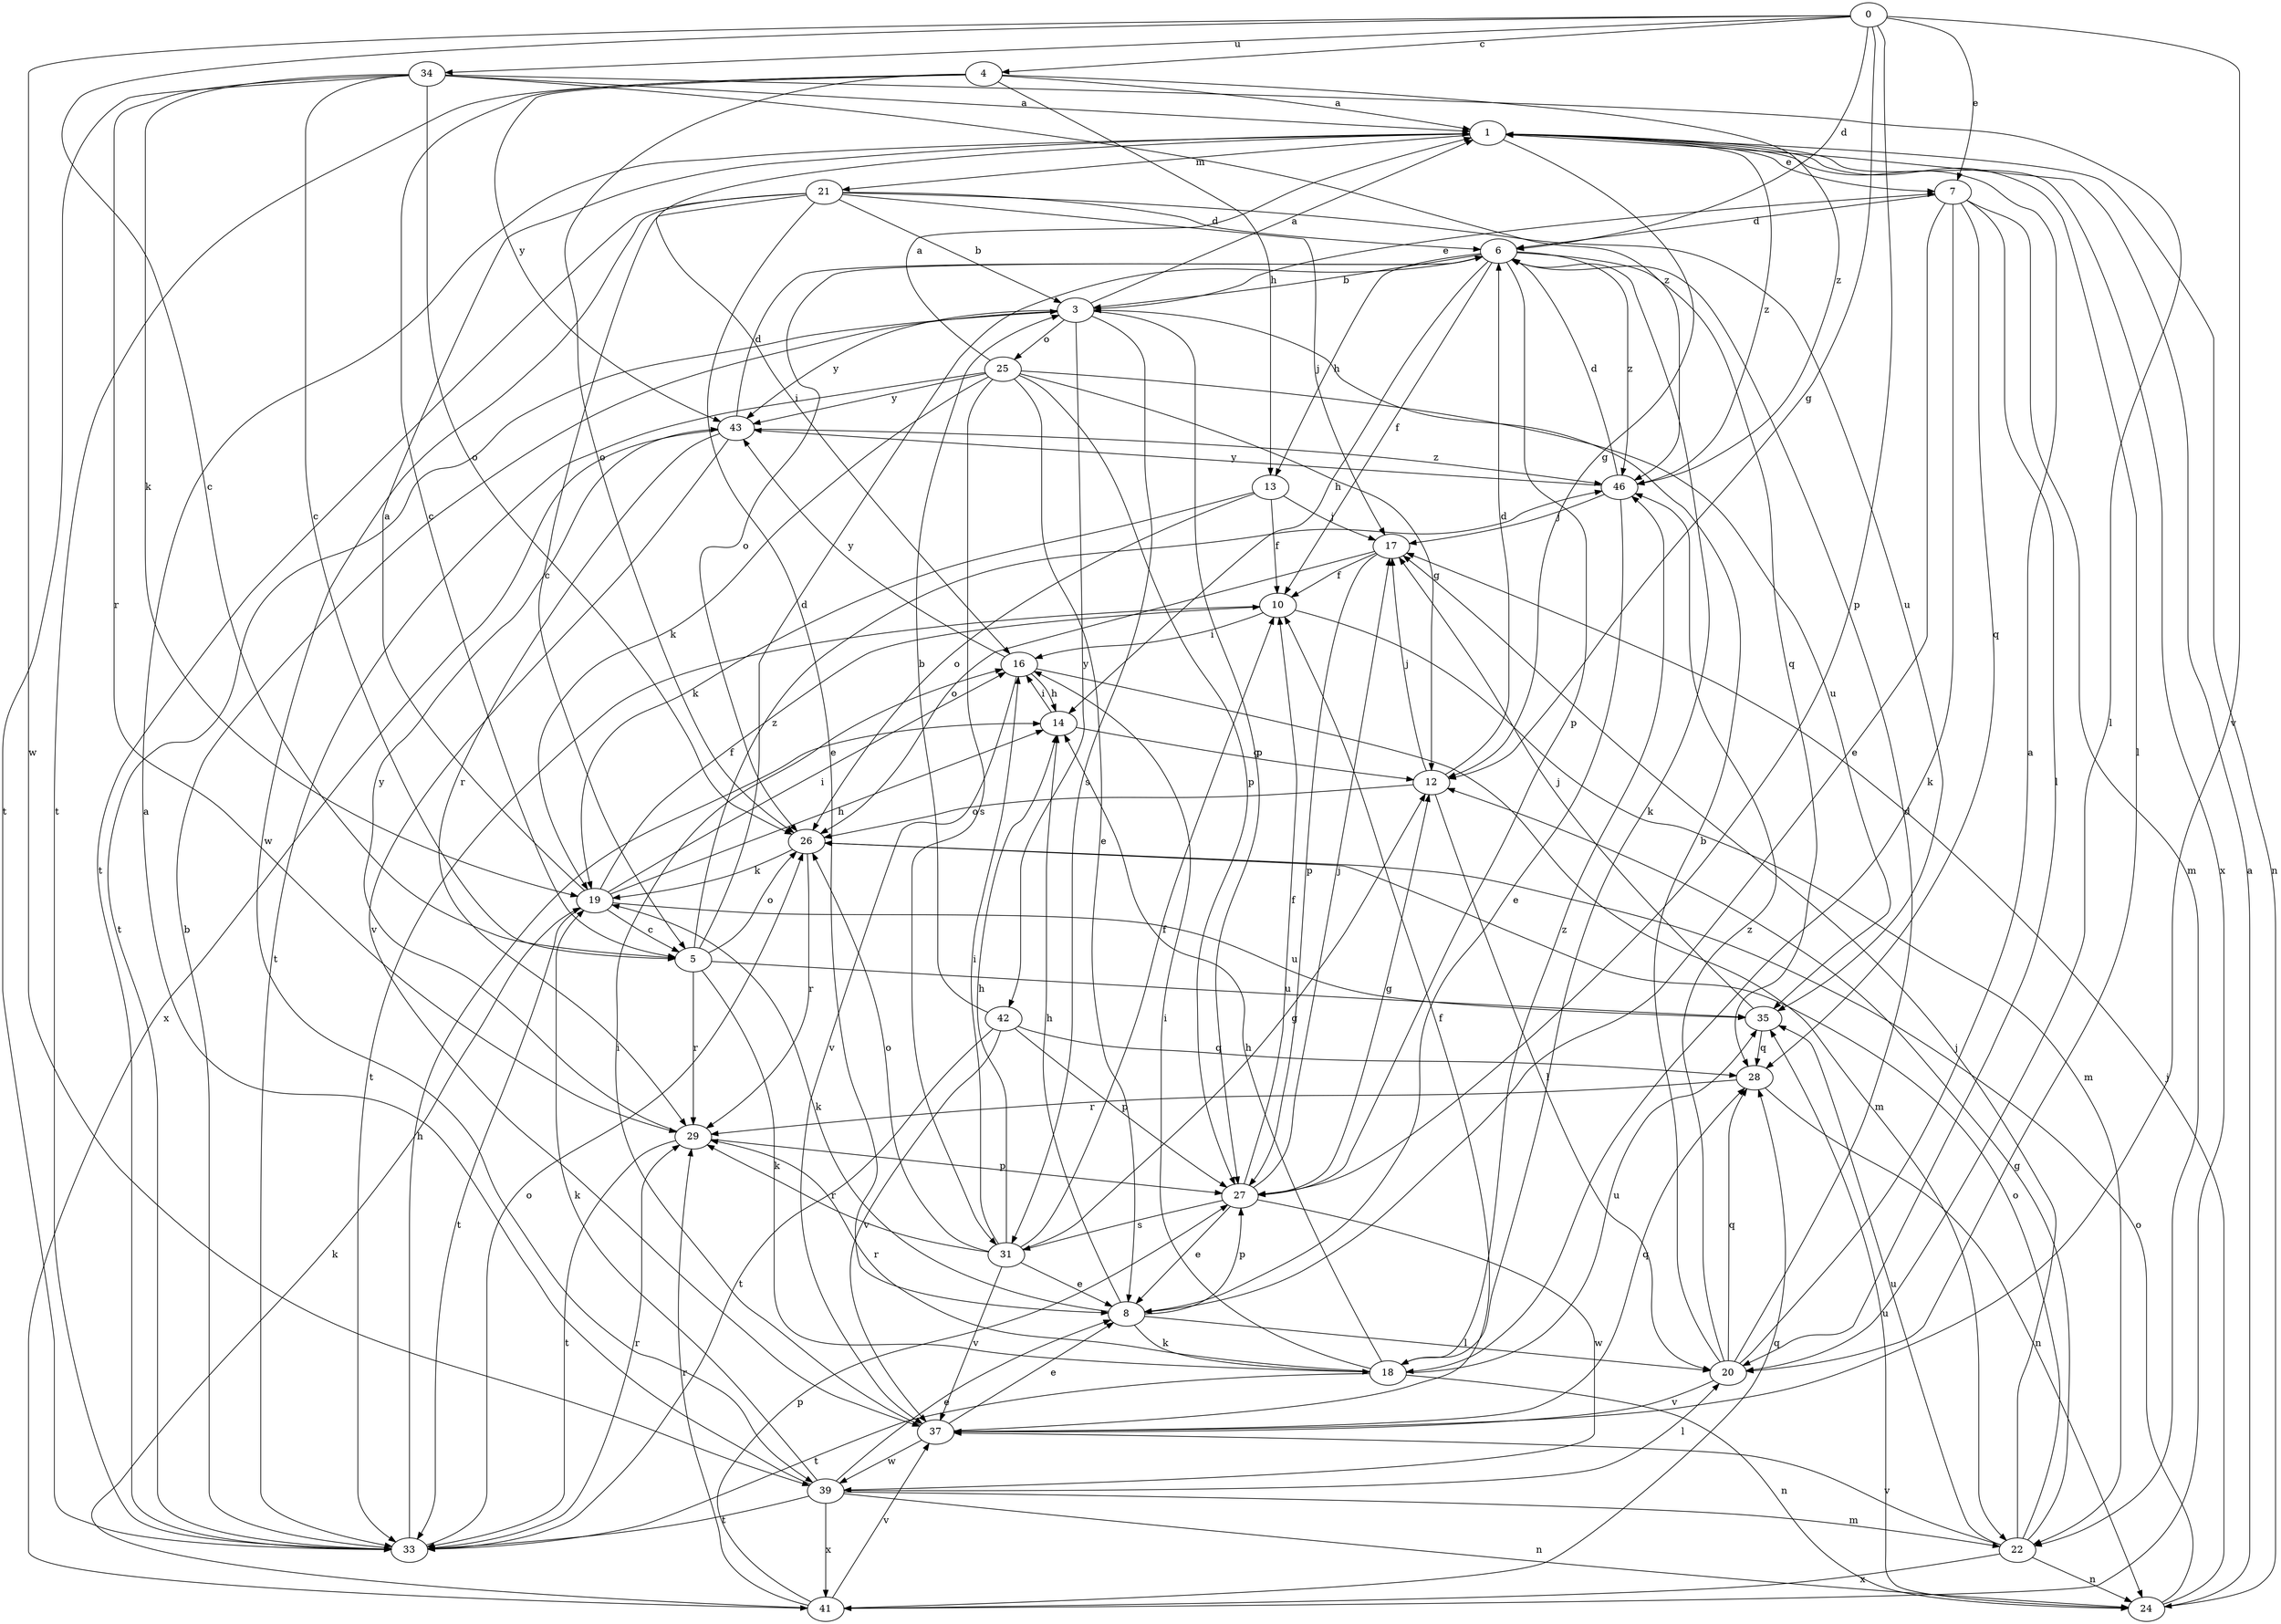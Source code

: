 strict digraph  {
0;
1;
3;
4;
5;
6;
7;
8;
10;
12;
13;
14;
16;
17;
18;
19;
20;
21;
22;
24;
25;
26;
27;
28;
29;
31;
33;
34;
35;
37;
39;
41;
42;
43;
46;
0 -> 4  [label=c];
0 -> 5  [label=c];
0 -> 6  [label=d];
0 -> 7  [label=e];
0 -> 12  [label=g];
0 -> 27  [label=p];
0 -> 34  [label=u];
0 -> 37  [label=v];
0 -> 39  [label=w];
1 -> 7  [label=e];
1 -> 12  [label=g];
1 -> 16  [label=i];
1 -> 20  [label=l];
1 -> 21  [label=m];
1 -> 24  [label=n];
1 -> 41  [label=x];
1 -> 46  [label=z];
3 -> 1  [label=a];
3 -> 7  [label=e];
3 -> 25  [label=o];
3 -> 27  [label=p];
3 -> 31  [label=s];
3 -> 33  [label=t];
3 -> 42  [label=y];
3 -> 43  [label=y];
4 -> 1  [label=a];
4 -> 5  [label=c];
4 -> 13  [label=h];
4 -> 26  [label=o];
4 -> 33  [label=t];
4 -> 43  [label=y];
4 -> 46  [label=z];
5 -> 6  [label=d];
5 -> 18  [label=k];
5 -> 26  [label=o];
5 -> 29  [label=r];
5 -> 35  [label=u];
5 -> 46  [label=z];
6 -> 3  [label=b];
6 -> 10  [label=f];
6 -> 13  [label=h];
6 -> 14  [label=h];
6 -> 18  [label=k];
6 -> 26  [label=o];
6 -> 27  [label=p];
6 -> 28  [label=q];
6 -> 46  [label=z];
7 -> 6  [label=d];
7 -> 8  [label=e];
7 -> 18  [label=k];
7 -> 20  [label=l];
7 -> 22  [label=m];
7 -> 28  [label=q];
8 -> 14  [label=h];
8 -> 18  [label=k];
8 -> 19  [label=k];
8 -> 20  [label=l];
8 -> 27  [label=p];
10 -> 16  [label=i];
10 -> 22  [label=m];
10 -> 33  [label=t];
12 -> 6  [label=d];
12 -> 17  [label=j];
12 -> 20  [label=l];
12 -> 26  [label=o];
13 -> 10  [label=f];
13 -> 17  [label=j];
13 -> 19  [label=k];
13 -> 26  [label=o];
14 -> 12  [label=g];
14 -> 16  [label=i];
16 -> 14  [label=h];
16 -> 22  [label=m];
16 -> 37  [label=v];
16 -> 43  [label=y];
17 -> 10  [label=f];
17 -> 26  [label=o];
17 -> 27  [label=p];
18 -> 14  [label=h];
18 -> 16  [label=i];
18 -> 24  [label=n];
18 -> 29  [label=r];
18 -> 33  [label=t];
18 -> 35  [label=u];
18 -> 46  [label=z];
19 -> 1  [label=a];
19 -> 5  [label=c];
19 -> 10  [label=f];
19 -> 14  [label=h];
19 -> 16  [label=i];
19 -> 33  [label=t];
19 -> 35  [label=u];
20 -> 1  [label=a];
20 -> 3  [label=b];
20 -> 6  [label=d];
20 -> 28  [label=q];
20 -> 37  [label=v];
20 -> 46  [label=z];
21 -> 3  [label=b];
21 -> 5  [label=c];
21 -> 6  [label=d];
21 -> 8  [label=e];
21 -> 17  [label=j];
21 -> 33  [label=t];
21 -> 35  [label=u];
21 -> 39  [label=w];
22 -> 12  [label=g];
22 -> 17  [label=j];
22 -> 24  [label=n];
22 -> 26  [label=o];
22 -> 35  [label=u];
22 -> 37  [label=v];
22 -> 41  [label=x];
24 -> 1  [label=a];
24 -> 17  [label=j];
24 -> 26  [label=o];
24 -> 35  [label=u];
25 -> 1  [label=a];
25 -> 8  [label=e];
25 -> 12  [label=g];
25 -> 19  [label=k];
25 -> 27  [label=p];
25 -> 31  [label=s];
25 -> 33  [label=t];
25 -> 35  [label=u];
25 -> 43  [label=y];
26 -> 19  [label=k];
26 -> 29  [label=r];
27 -> 8  [label=e];
27 -> 10  [label=f];
27 -> 12  [label=g];
27 -> 17  [label=j];
27 -> 31  [label=s];
27 -> 39  [label=w];
28 -> 24  [label=n];
28 -> 29  [label=r];
29 -> 27  [label=p];
29 -> 33  [label=t];
29 -> 43  [label=y];
31 -> 8  [label=e];
31 -> 10  [label=f];
31 -> 12  [label=g];
31 -> 14  [label=h];
31 -> 16  [label=i];
31 -> 26  [label=o];
31 -> 29  [label=r];
31 -> 37  [label=v];
33 -> 3  [label=b];
33 -> 14  [label=h];
33 -> 26  [label=o];
33 -> 29  [label=r];
34 -> 1  [label=a];
34 -> 5  [label=c];
34 -> 19  [label=k];
34 -> 20  [label=l];
34 -> 26  [label=o];
34 -> 29  [label=r];
34 -> 33  [label=t];
34 -> 46  [label=z];
35 -> 17  [label=j];
35 -> 28  [label=q];
37 -> 8  [label=e];
37 -> 10  [label=f];
37 -> 16  [label=i];
37 -> 28  [label=q];
37 -> 39  [label=w];
39 -> 1  [label=a];
39 -> 8  [label=e];
39 -> 19  [label=k];
39 -> 20  [label=l];
39 -> 22  [label=m];
39 -> 24  [label=n];
39 -> 33  [label=t];
39 -> 41  [label=x];
41 -> 19  [label=k];
41 -> 27  [label=p];
41 -> 28  [label=q];
41 -> 29  [label=r];
41 -> 37  [label=v];
42 -> 3  [label=b];
42 -> 27  [label=p];
42 -> 28  [label=q];
42 -> 33  [label=t];
42 -> 37  [label=v];
43 -> 6  [label=d];
43 -> 29  [label=r];
43 -> 37  [label=v];
43 -> 41  [label=x];
43 -> 46  [label=z];
46 -> 6  [label=d];
46 -> 8  [label=e];
46 -> 17  [label=j];
46 -> 43  [label=y];
}
